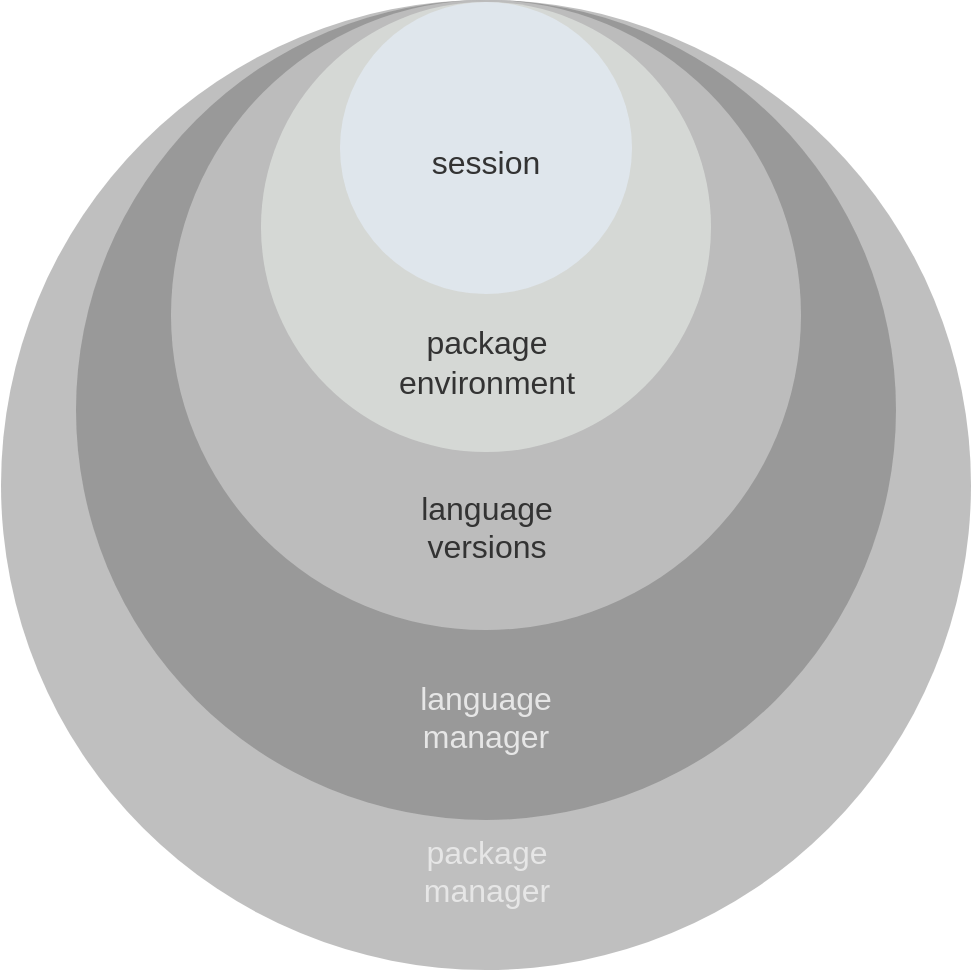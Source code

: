 <mxfile>
    <diagram id="3228e29e-7158-1315-38df-8450db1d8a1d" name="Page-1">
        <mxGraphModel dx="957" dy="718" grid="1" gridSize="10" guides="1" tooltips="1" connect="1" arrows="1" fold="1" page="1" pageScale="1" pageWidth="1169" pageHeight="827" background="none" math="0" shadow="0">
            <root>
                <mxCell id="0"/>
                <mxCell id="1" parent="0"/>
                <mxCell id="21640" value="&lt;div style=&quot;text-align: center; font-size: 16px;&quot;&gt;&lt;span style=&quot;font-size: 16px;&quot;&gt;&lt;font color=&quot;#e6e6e6&quot;&gt;&lt;br&gt;&lt;/font&gt;&lt;/span&gt;&lt;/div&gt;&lt;div style=&quot;text-align: center; font-size: 16px;&quot;&gt;&lt;span style=&quot;font-size: 16px;&quot;&gt;&lt;font color=&quot;#e6e6e6&quot;&gt;&lt;br&gt;&lt;/font&gt;&lt;/span&gt;&lt;/div&gt;&lt;div style=&quot;text-align: center; font-size: 16px;&quot;&gt;&lt;span style=&quot;font-size: 16px;&quot;&gt;&lt;font color=&quot;#e6e6e6&quot;&gt;&lt;br&gt;&lt;/font&gt;&lt;/span&gt;&lt;/div&gt;&lt;div style=&quot;text-align: center; font-size: 16px;&quot;&gt;&lt;span style=&quot;font-size: 16px;&quot;&gt;&lt;font color=&quot;#e6e6e6&quot;&gt;package&lt;/font&gt;&lt;/span&gt;&lt;/div&gt;&lt;div style=&quot;text-align: center; font-size: 16px;&quot;&gt;&lt;span style=&quot;font-size: 16px;&quot;&gt;&lt;font color=&quot;#e6e6e6&quot;&gt;manager&lt;/font&gt;&lt;/span&gt;&lt;/div&gt;" style="ellipse;whiteSpace=wrap;html=1;aspect=fixed;rounded=1;shadow=0;glass=0;labelBackgroundColor=none;strokeColor=none;strokeWidth=1;fillColor=#808080;gradientColor=none;fontFamily=Helvetica;fontSize=16;fontColor=#2F5B7C;align=center;opacity=50;verticalAlign=bottom;spacingBottom=15;spacing=15;" parent="1" vertex="1">
                    <mxGeometry x="200.5" y="43" width="485" height="485" as="geometry"/>
                </mxCell>
                <mxCell id="k-grjPTpSFvJhMa7YIzA-21654" value="&lt;font color=&quot;#e6e6e6&quot;&gt;&lt;br&gt;&lt;br&gt;&lt;br&gt;&lt;br&gt;&lt;br&gt;&lt;br&gt;&lt;br&gt;&lt;br&gt;&lt;br&gt;&lt;br&gt;&lt;br&gt;&lt;br&gt;&lt;br&gt;&lt;br&gt;&lt;br&gt;&lt;br&gt;language&lt;br&gt;manager&lt;/font&gt;" style="ellipse;whiteSpace=wrap;html=1;aspect=fixed;fontSize=16;fillColor=#808080;strokeColor=none;opacity=60;" parent="1" vertex="1">
                    <mxGeometry x="238" y="43" width="410" height="410" as="geometry"/>
                </mxCell>
                <mxCell id="k-grjPTpSFvJhMa7YIzA-21653" value="&lt;font color=&quot;#333333&quot; style=&quot;font-size: 16px;&quot;&gt;&lt;br&gt;&lt;br&gt;&lt;br&gt;&lt;br&gt;&lt;br&gt;&lt;br&gt;&lt;br&gt;&lt;br&gt;&lt;br&gt;&lt;br&gt;&lt;br&gt;language&lt;br&gt;versions&lt;/font&gt;" style="ellipse;whiteSpace=wrap;html=1;aspect=fixed;fillColor=#CCCCCC;strokeColor=none;gradientColor=none;opacity=70;" parent="1" vertex="1">
                    <mxGeometry x="285.5" y="43" width="315" height="315" as="geometry"/>
                </mxCell>
                <mxCell id="21639" value="&lt;font color=&quot;#333333&quot;&gt;&lt;br&gt;&lt;br&gt;&lt;br&gt;&lt;br&gt;&lt;br&gt;&lt;br&gt;&lt;br&gt;package&lt;br&gt;environment&lt;/font&gt;" style="ellipse;whiteSpace=wrap;html=1;aspect=fixed;rounded=1;shadow=0;glass=0;labelBackgroundColor=none;strokeColor=none;strokeWidth=1;fillColor=#dce0dc;gradientColor=none;fontFamily=Helvetica;fontSize=16;fontColor=#2F5B7C;align=center;opacity=80;spacing=15;" parent="1" vertex="1">
                    <mxGeometry x="330.5" y="44" width="225" height="225" as="geometry"/>
                </mxCell>
                <mxCell id="k-grjPTpSFvJhMa7YIzA-21652" value="&lt;font color=&quot;#333333&quot;&gt;&lt;br&gt;&lt;span style=&quot;font-size: 16px;&quot;&gt;session&lt;/span&gt;&lt;br&gt;&lt;/font&gt;" style="ellipse;whiteSpace=wrap;html=1;aspect=fixed;fillColor=#e3eaf3;strokeColor=none;opacity=80;" parent="1" vertex="1">
                    <mxGeometry x="370" y="44" width="146" height="146" as="geometry"/>
                </mxCell>
            </root>
        </mxGraphModel>
    </diagram>
</mxfile>
